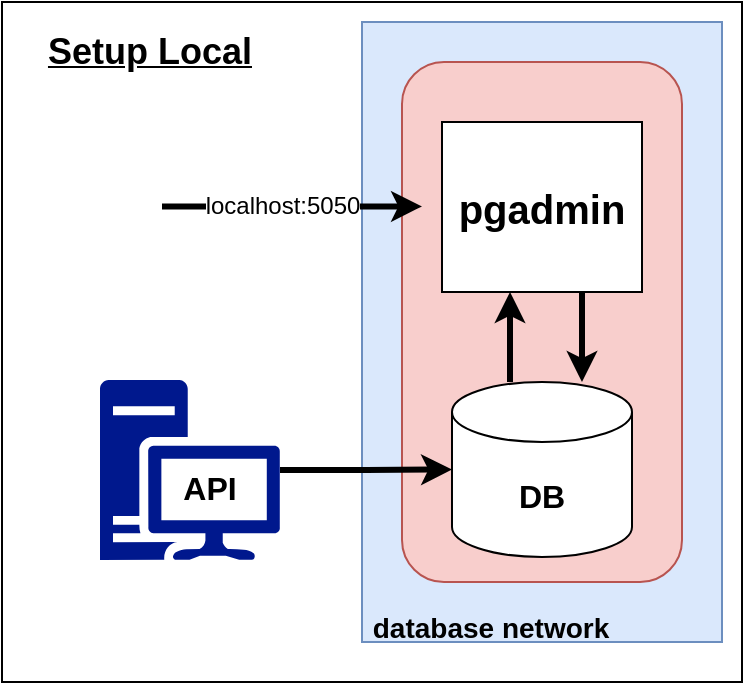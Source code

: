 <mxfile version="21.3.7" type="device">
  <diagram name="Page-1" id="MHqlvqx7FqDZ3-izeYMZ">
    <mxGraphModel dx="1185" dy="703" grid="1" gridSize="10" guides="1" tooltips="1" connect="1" arrows="1" fold="1" page="1" pageScale="1" pageWidth="827" pageHeight="1169" math="0" shadow="0">
      <root>
        <mxCell id="0" />
        <mxCell id="1" parent="0" />
        <mxCell id="WjoS6a5MXgaJo1_vFzQs-7" value="" style="rounded=0;whiteSpace=wrap;html=1;" parent="1" vertex="1">
          <mxGeometry x="10" y="50" width="370" height="340" as="geometry" />
        </mxCell>
        <mxCell id="40pNRldAVp_o9qbd7GbC-37" value="" style="rounded=0;whiteSpace=wrap;html=1;fillColor=#dae8fc;strokeColor=#6c8ebf;" parent="1" vertex="1">
          <mxGeometry x="190" y="60" width="180" height="310" as="geometry" />
        </mxCell>
        <mxCell id="40pNRldAVp_o9qbd7GbC-22" value="" style="rounded=1;whiteSpace=wrap;html=1;fillColor=#f8cecc;strokeColor=#b85450;" parent="1" vertex="1">
          <mxGeometry x="210" y="80" width="140" height="260" as="geometry" />
        </mxCell>
        <mxCell id="xfNYurugwk0_LkikgmJU-4" style="edgeStyle=orthogonalEdgeStyle;rounded=0;orthogonalLoop=1;jettySize=auto;html=1;entryX=0.5;entryY=0;entryDx=0;entryDy=0;entryPerimeter=0;strokeWidth=3;" edge="1" parent="1">
          <mxGeometry relative="1" as="geometry">
            <mxPoint x="300" y="195" as="sourcePoint" />
            <mxPoint x="300" y="240" as="targetPoint" />
          </mxGeometry>
        </mxCell>
        <mxCell id="40pNRldAVp_o9qbd7GbC-6" value="&lt;b&gt;&lt;font style=&quot;font-size: 20px;&quot;&gt;pgadmin&lt;/font&gt;&lt;/b&gt;" style="rounded=0;whiteSpace=wrap;html=1;" parent="1" vertex="1">
          <mxGeometry x="230" y="110" width="100" height="85" as="geometry" />
        </mxCell>
        <mxCell id="40pNRldAVp_o9qbd7GbC-24" value="&lt;b&gt;&lt;font style=&quot;font-size: 14px;&quot;&gt;database network&lt;/font&gt;&lt;/b&gt;" style="text;html=1;strokeColor=none;fillColor=none;align=center;verticalAlign=middle;whiteSpace=wrap;rounded=0;" parent="1" vertex="1">
          <mxGeometry x="190" y="348" width="129" height="30" as="geometry" />
        </mxCell>
        <mxCell id="xfNYurugwk0_LkikgmJU-2" style="edgeStyle=orthogonalEdgeStyle;rounded=0;orthogonalLoop=1;jettySize=auto;html=1;entryX=0.5;entryY=1;entryDx=0;entryDy=0;strokeWidth=3;" edge="1" parent="1">
          <mxGeometry relative="1" as="geometry">
            <mxPoint x="264" y="240" as="sourcePoint" />
            <mxPoint x="264" y="195" as="targetPoint" />
          </mxGeometry>
        </mxCell>
        <mxCell id="WjoS6a5MXgaJo1_vFzQs-3" value="&lt;b&gt;&lt;font style=&quot;font-size: 16px;&quot;&gt;DB&lt;/font&gt;&lt;/b&gt;" style="shape=cylinder3;whiteSpace=wrap;html=1;boundedLbl=1;backgroundOutline=1;size=15;" parent="1" vertex="1">
          <mxGeometry x="235" y="240" width="90" height="87.5" as="geometry" />
        </mxCell>
        <mxCell id="WjoS6a5MXgaJo1_vFzQs-8" value="&lt;b&gt;&lt;font style=&quot;font-size: 18px;&quot;&gt;&lt;u&gt;Setup Local&lt;/u&gt;&lt;/font&gt;&lt;/b&gt;" style="text;html=1;strokeColor=none;fillColor=none;align=center;verticalAlign=middle;whiteSpace=wrap;rounded=0;" parent="1" vertex="1">
          <mxGeometry x="19" y="60" width="130" height="30" as="geometry" />
        </mxCell>
        <mxCell id="xfNYurugwk0_LkikgmJU-6" value="" style="group" vertex="1" connectable="0" parent="1">
          <mxGeometry x="59" y="239" width="90" height="90" as="geometry" />
        </mxCell>
        <mxCell id="WjoS6a5MXgaJo1_vFzQs-4" value="" style="sketch=0;aspect=fixed;pointerEvents=1;shadow=0;dashed=0;html=1;strokeColor=none;labelPosition=center;verticalLabelPosition=bottom;verticalAlign=top;align=center;fillColor=#00188D;shape=mxgraph.mscae.enterprise.workstation_client" parent="xfNYurugwk0_LkikgmJU-6" vertex="1">
          <mxGeometry width="90" height="90" as="geometry" />
        </mxCell>
        <mxCell id="WjoS6a5MXgaJo1_vFzQs-5" value="&lt;b&gt;&lt;font style=&quot;font-size: 16px;&quot;&gt;API&lt;/font&gt;&lt;/b&gt;" style="text;html=1;strokeColor=none;fillColor=none;align=center;verticalAlign=middle;whiteSpace=wrap;rounded=0;" parent="xfNYurugwk0_LkikgmJU-6" vertex="1">
          <mxGeometry x="25" y="39" width="60" height="30" as="geometry" />
        </mxCell>
        <mxCell id="xfNYurugwk0_LkikgmJU-9" style="edgeStyle=orthogonalEdgeStyle;rounded=0;orthogonalLoop=1;jettySize=auto;html=1;entryX=0;entryY=0.5;entryDx=0;entryDy=0;entryPerimeter=0;strokeWidth=3;" edge="1" parent="1" source="WjoS6a5MXgaJo1_vFzQs-4" target="WjoS6a5MXgaJo1_vFzQs-3">
          <mxGeometry relative="1" as="geometry" />
        </mxCell>
        <mxCell id="xfNYurugwk0_LkikgmJU-11" value="" style="endArrow=classic;html=1;rounded=0;strokeWidth=3;" edge="1" parent="1">
          <mxGeometry relative="1" as="geometry">
            <mxPoint x="90" y="152.21" as="sourcePoint" />
            <mxPoint x="220" y="152.21" as="targetPoint" />
          </mxGeometry>
        </mxCell>
        <mxCell id="xfNYurugwk0_LkikgmJU-12" value="&lt;font style=&quot;font-size: 12px;&quot;&gt;localhost:5050&lt;/font&gt;" style="edgeLabel;resizable=0;html=1;align=center;verticalAlign=middle;" connectable="0" vertex="1" parent="xfNYurugwk0_LkikgmJU-11">
          <mxGeometry relative="1" as="geometry">
            <mxPoint x="-5" as="offset" />
          </mxGeometry>
        </mxCell>
      </root>
    </mxGraphModel>
  </diagram>
</mxfile>
